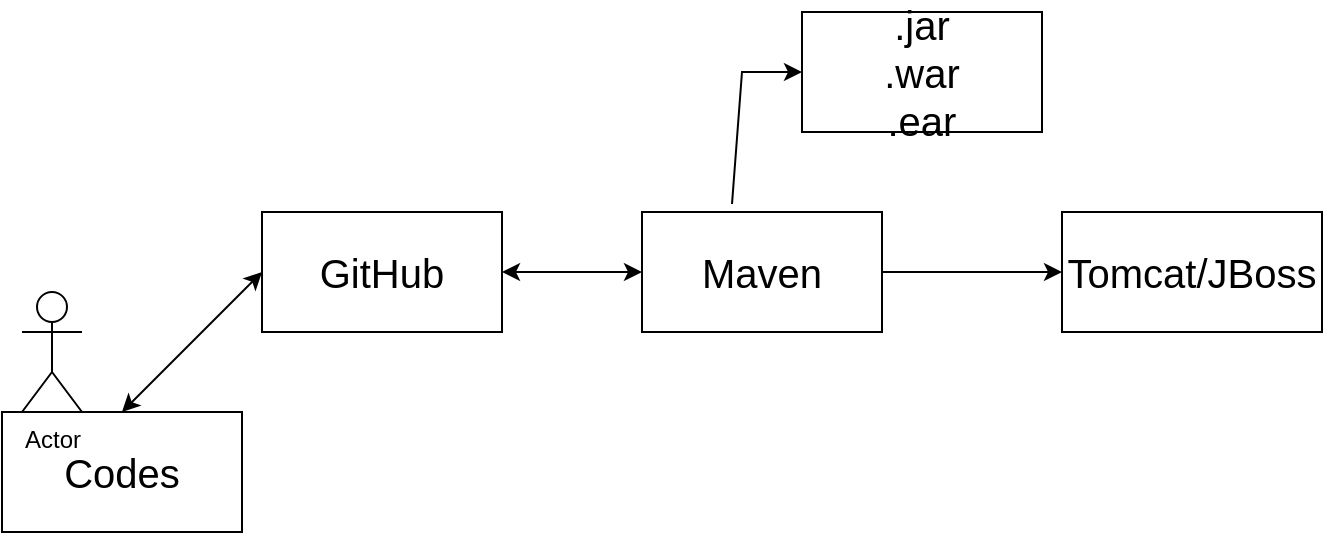 <mxfile version="21.3.7" type="github">
  <diagram name="Page-1" id="BNriEESdEpOh80AOPhDi">
    <mxGraphModel dx="1434" dy="788" grid="1" gridSize="10" guides="1" tooltips="1" connect="1" arrows="1" fold="1" page="1" pageScale="1" pageWidth="1100" pageHeight="850" math="0" shadow="0">
      <root>
        <mxCell id="0" />
        <mxCell id="1" parent="0" />
        <mxCell id="NFZN6pAFX4VbYUSMPoYy-1" value="Maven" style="rounded=0;whiteSpace=wrap;html=1;fontSize=20;" vertex="1" parent="1">
          <mxGeometry x="560" y="360" width="120" height="60" as="geometry" />
        </mxCell>
        <mxCell id="NFZN6pAFX4VbYUSMPoYy-2" value="&lt;font style=&quot;font-size: 20px;&quot;&gt;GitHub&lt;/font&gt;" style="rounded=0;whiteSpace=wrap;html=1;" vertex="1" parent="1">
          <mxGeometry x="370" y="360" width="120" height="60" as="geometry" />
        </mxCell>
        <mxCell id="NFZN6pAFX4VbYUSMPoYy-3" value="Tomcat/JBoss" style="rounded=0;whiteSpace=wrap;html=1;fontSize=20;" vertex="1" parent="1">
          <mxGeometry x="770" y="360" width="130" height="60" as="geometry" />
        </mxCell>
        <mxCell id="NFZN6pAFX4VbYUSMPoYy-4" value="" style="endArrow=classic;startArrow=classic;html=1;rounded=0;entryX=0;entryY=0.5;entryDx=0;entryDy=0;" edge="1" parent="1" target="NFZN6pAFX4VbYUSMPoYy-1">
          <mxGeometry width="50" height="50" relative="1" as="geometry">
            <mxPoint x="490" y="390" as="sourcePoint" />
            <mxPoint x="540" y="340" as="targetPoint" />
          </mxGeometry>
        </mxCell>
        <mxCell id="NFZN6pAFX4VbYUSMPoYy-5" value="" style="endArrow=classic;html=1;rounded=0;entryX=0;entryY=0.5;entryDx=0;entryDy=0;" edge="1" parent="1" target="NFZN6pAFX4VbYUSMPoYy-3">
          <mxGeometry width="50" height="50" relative="1" as="geometry">
            <mxPoint x="680" y="390" as="sourcePoint" />
            <mxPoint x="730" y="340" as="targetPoint" />
          </mxGeometry>
        </mxCell>
        <mxCell id="NFZN6pAFX4VbYUSMPoYy-6" value="&lt;font style=&quot;font-size: 20px;&quot;&gt;Codes&lt;/font&gt;" style="rounded=0;whiteSpace=wrap;html=1;" vertex="1" parent="1">
          <mxGeometry x="240" y="460" width="120" height="60" as="geometry" />
        </mxCell>
        <mxCell id="NFZN6pAFX4VbYUSMPoYy-7" value="" style="endArrow=classic;startArrow=classic;html=1;rounded=0;entryX=0;entryY=0.5;entryDx=0;entryDy=0;exitX=0.5;exitY=0;exitDx=0;exitDy=0;" edge="1" parent="1" source="NFZN6pAFX4VbYUSMPoYy-6" target="NFZN6pAFX4VbYUSMPoYy-2">
          <mxGeometry width="50" height="50" relative="1" as="geometry">
            <mxPoint x="280" y="450" as="sourcePoint" />
            <mxPoint x="350" y="450" as="targetPoint" />
          </mxGeometry>
        </mxCell>
        <mxCell id="NFZN6pAFX4VbYUSMPoYy-8" value="Actor" style="shape=umlActor;verticalLabelPosition=bottom;verticalAlign=top;html=1;outlineConnect=0;" vertex="1" parent="1">
          <mxGeometry x="250" y="400" width="30" height="60" as="geometry" />
        </mxCell>
        <mxCell id="NFZN6pAFX4VbYUSMPoYy-9" value=".jar&lt;br&gt;.war&lt;br&gt;.ear" style="rounded=0;whiteSpace=wrap;html=1;fontSize=20;" vertex="1" parent="1">
          <mxGeometry x="640" y="260" width="120" height="60" as="geometry" />
        </mxCell>
        <mxCell id="NFZN6pAFX4VbYUSMPoYy-10" value="" style="endArrow=classic;html=1;rounded=0;entryX=0;entryY=0.5;entryDx=0;entryDy=0;exitX=0.375;exitY=-0.067;exitDx=0;exitDy=0;exitPerimeter=0;" edge="1" parent="1" source="NFZN6pAFX4VbYUSMPoYy-1" target="NFZN6pAFX4VbYUSMPoYy-9">
          <mxGeometry width="50" height="50" relative="1" as="geometry">
            <mxPoint x="610" y="350" as="sourcePoint" />
            <mxPoint x="620" y="280" as="targetPoint" />
            <Array as="points">
              <mxPoint x="610" y="290" />
            </Array>
          </mxGeometry>
        </mxCell>
      </root>
    </mxGraphModel>
  </diagram>
</mxfile>
